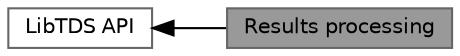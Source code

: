 digraph "Results processing"
{
 // LATEX_PDF_SIZE
  bgcolor="transparent";
  edge [fontname=Helvetica,fontsize=10,labelfontname=Helvetica,labelfontsize=10];
  node [fontname=Helvetica,fontsize=10,shape=box,height=0.2,width=0.4];
  rankdir=LR;
  Node2 [id="Node000002",label="LibTDS API",height=0.2,width=0.4,color="grey40", fillcolor="white", style="filled",URL="$a00582.html",tooltip="Callable functions in libtds."];
  Node1 [id="Node000001",label="Results processing",height=0.2,width=0.4,color="gray40", fillcolor="grey60", style="filled", fontcolor="black",tooltip="Handle tokens in packets."];
  Node2->Node1 [shape=plaintext, dir="back", style="solid"];
}
